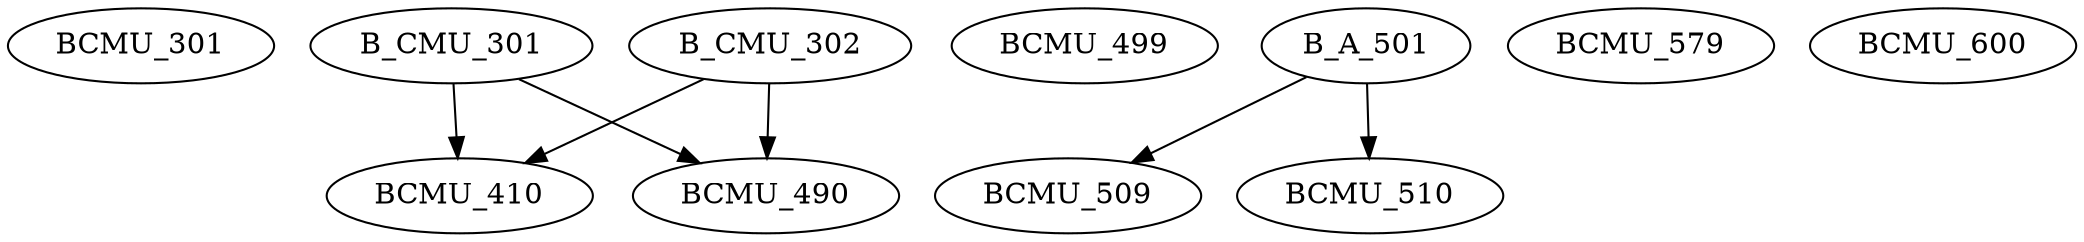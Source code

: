 digraph G {
    BCMU_301;
    edge [color=black];
    B_CMU_301 -> BCMU_410;
    B_CMU_302 -> BCMU_410;
    edge [color=black];
    B_CMU_301 -> BCMU_490;
    B_CMU_302 -> BCMU_490;
    BCMU_499;
    edge [color=black];
    B_A_501 -> BCMU_509;
    edge [color=black];
    B_A_501 -> BCMU_510;
    BCMU_579;
    BCMU_600;
}
